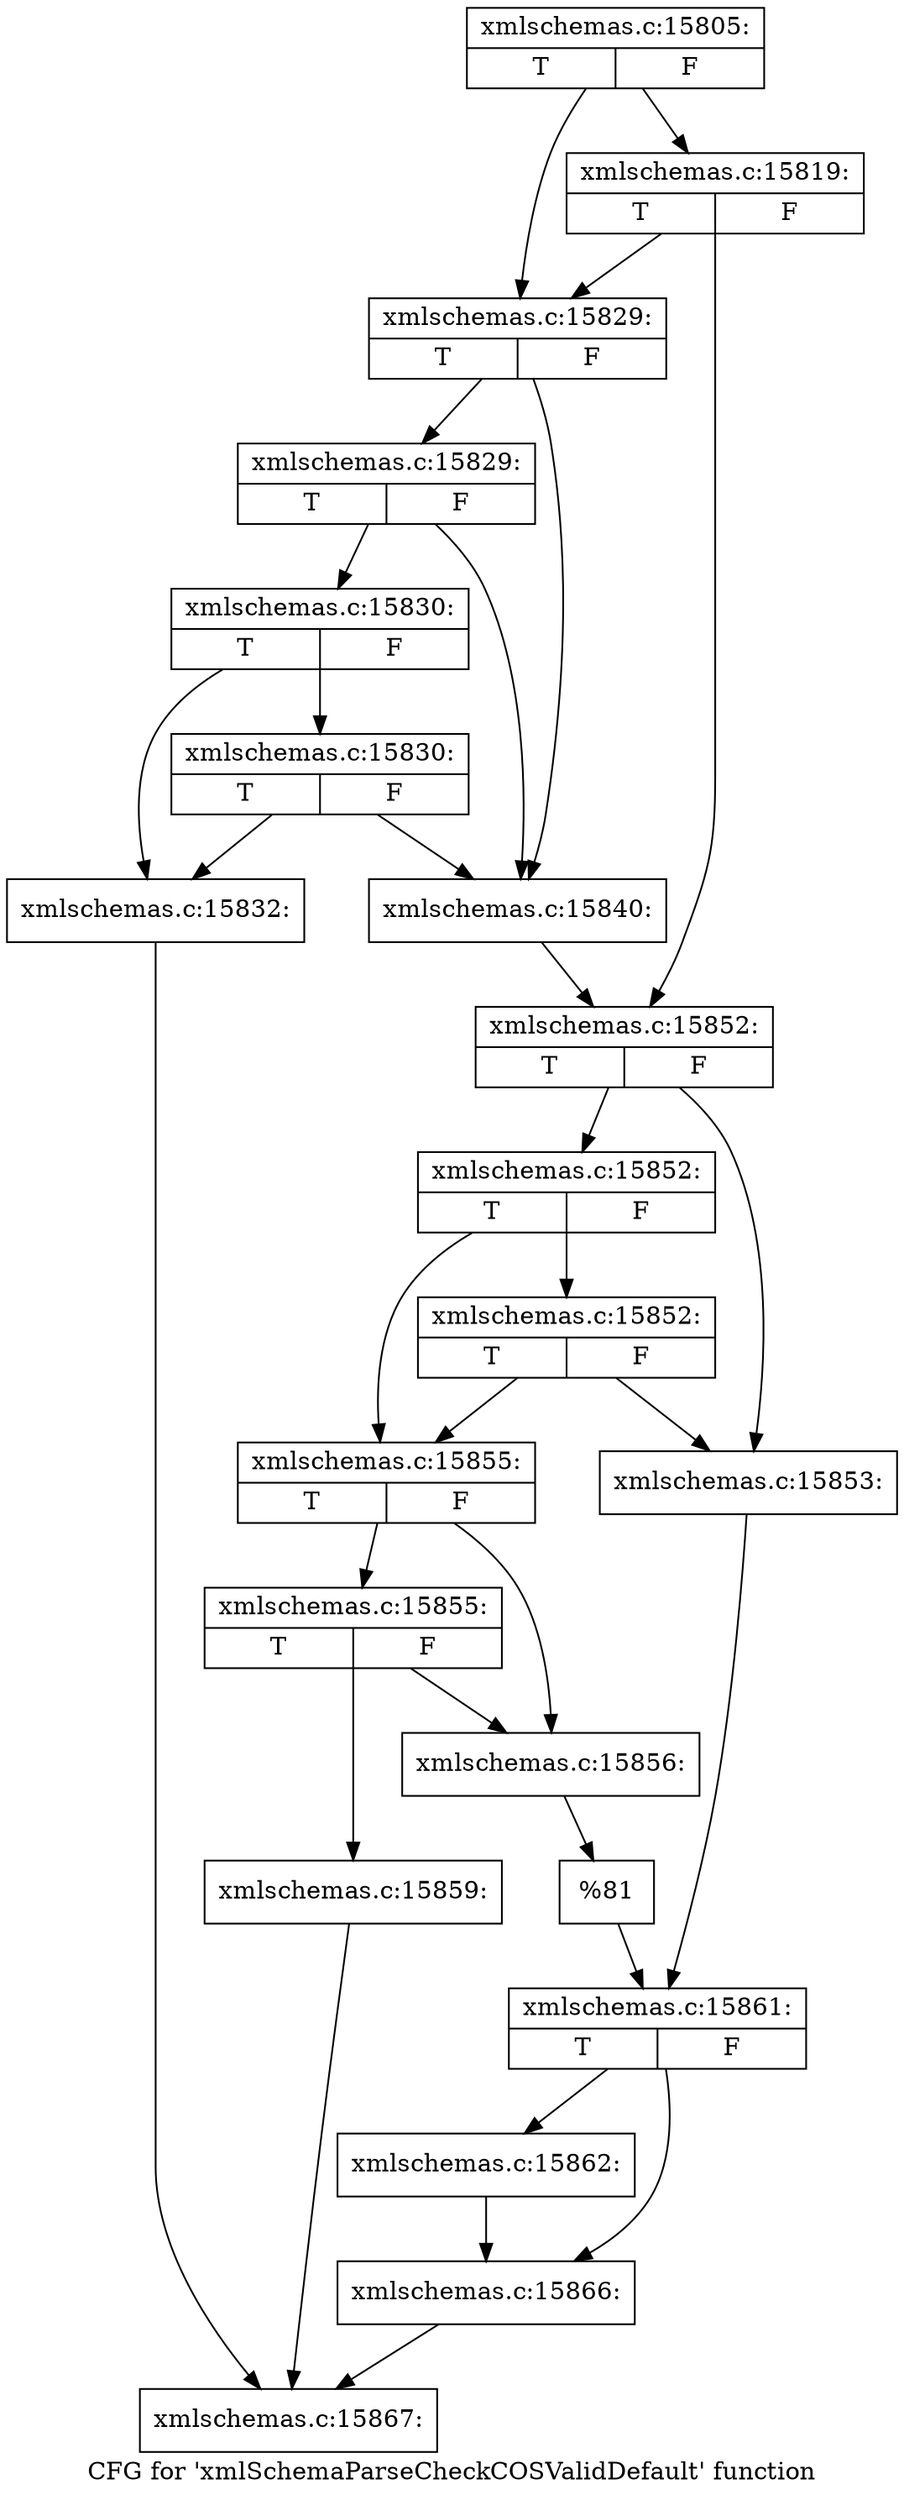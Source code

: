 digraph "CFG for 'xmlSchemaParseCheckCOSValidDefault' function" {
	label="CFG for 'xmlSchemaParseCheckCOSValidDefault' function";

	Node0x53247b0 [shape=record,label="{xmlschemas.c:15805:|{<s0>T|<s1>F}}"];
	Node0x53247b0 -> Node0x53260c0;
	Node0x53247b0 -> Node0x5326160;
	Node0x5326160 [shape=record,label="{xmlschemas.c:15819:|{<s0>T|<s1>F}}"];
	Node0x5326160 -> Node0x53260c0;
	Node0x5326160 -> Node0x5326110;
	Node0x53260c0 [shape=record,label="{xmlschemas.c:15829:|{<s0>T|<s1>F}}"];
	Node0x53260c0 -> Node0x5326880;
	Node0x53260c0 -> Node0x5326950;
	Node0x5326950 [shape=record,label="{xmlschemas.c:15829:|{<s0>T|<s1>F}}"];
	Node0x5326950 -> Node0x5326880;
	Node0x5326950 -> Node0x53268d0;
	Node0x53268d0 [shape=record,label="{xmlschemas.c:15830:|{<s0>T|<s1>F}}"];
	Node0x53268d0 -> Node0x5326eb0;
	Node0x53268d0 -> Node0x5326830;
	Node0x5326eb0 [shape=record,label="{xmlschemas.c:15830:|{<s0>T|<s1>F}}"];
	Node0x5326eb0 -> Node0x5326880;
	Node0x5326eb0 -> Node0x5326830;
	Node0x5326830 [shape=record,label="{xmlschemas.c:15832:}"];
	Node0x5326830 -> Node0x53239c0;
	Node0x5326880 [shape=record,label="{xmlschemas.c:15840:}"];
	Node0x5326880 -> Node0x5326110;
	Node0x5326110 [shape=record,label="{xmlschemas.c:15852:|{<s0>T|<s1>F}}"];
	Node0x5326110 -> Node0x53280a0;
	Node0x5326110 -> Node0x5328190;
	Node0x5328190 [shape=record,label="{xmlschemas.c:15852:|{<s0>T|<s1>F}}"];
	Node0x5328190 -> Node0x53284e0;
	Node0x5328190 -> Node0x5328140;
	Node0x53284e0 [shape=record,label="{xmlschemas.c:15852:|{<s0>T|<s1>F}}"];
	Node0x53284e0 -> Node0x53280a0;
	Node0x53284e0 -> Node0x5328140;
	Node0x53280a0 [shape=record,label="{xmlschemas.c:15853:}"];
	Node0x53280a0 -> Node0x53280f0;
	Node0x5328140 [shape=record,label="{xmlschemas.c:15855:|{<s0>T|<s1>F}}"];
	Node0x5328140 -> Node0x53290e0;
	Node0x5328140 -> Node0x53291d0;
	Node0x53291d0 [shape=record,label="{xmlschemas.c:15855:|{<s0>T|<s1>F}}"];
	Node0x53291d0 -> Node0x53290e0;
	Node0x53291d0 -> Node0x5329180;
	Node0x53290e0 [shape=record,label="{xmlschemas.c:15856:}"];
	Node0x53290e0 -> Node0x5329130;
	Node0x5329180 [shape=record,label="{xmlschemas.c:15859:}"];
	Node0x5329180 -> Node0x53239c0;
	Node0x5329130 [shape=record,label="{%81}"];
	Node0x5329130 -> Node0x53280f0;
	Node0x53280f0 [shape=record,label="{xmlschemas.c:15861:|{<s0>T|<s1>F}}"];
	Node0x53280f0 -> Node0x532a1c0;
	Node0x53280f0 -> Node0x532a210;
	Node0x532a1c0 [shape=record,label="{xmlschemas.c:15862:}"];
	Node0x532a1c0 -> Node0x532a210;
	Node0x532a210 [shape=record,label="{xmlschemas.c:15866:}"];
	Node0x532a210 -> Node0x53239c0;
	Node0x53239c0 [shape=record,label="{xmlschemas.c:15867:}"];
}
